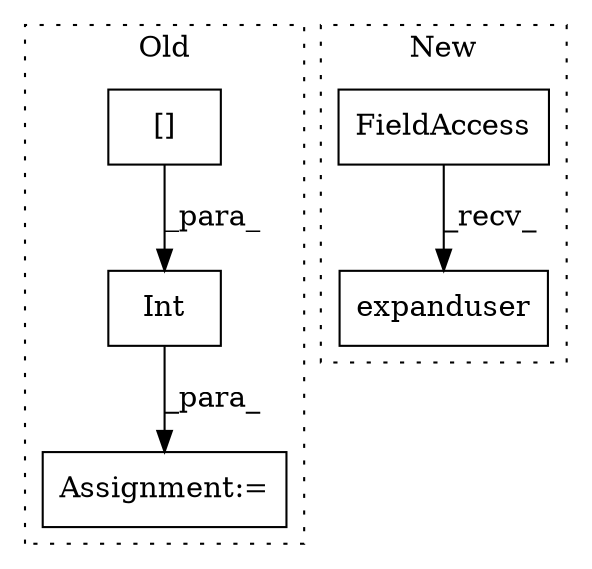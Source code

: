 digraph G {
subgraph cluster0 {
1 [label="Int" a="32" s="50691,50704" l="4,1" shape="box"];
4 [label="[]" a="2" s="50695,50703" l="7,1" shape="box"];
5 [label="Assignment:=" a="7" s="50689" l="2" shape="box"];
label = "Old";
style="dotted";
}
subgraph cluster1 {
2 [label="expanduser" a="32" s="52769,52797" l="11,1" shape="box"];
3 [label="FieldAccess" a="22" s="52761" l="7" shape="box"];
label = "New";
style="dotted";
}
1 -> 5 [label="_para_"];
3 -> 2 [label="_recv_"];
4 -> 1 [label="_para_"];
}